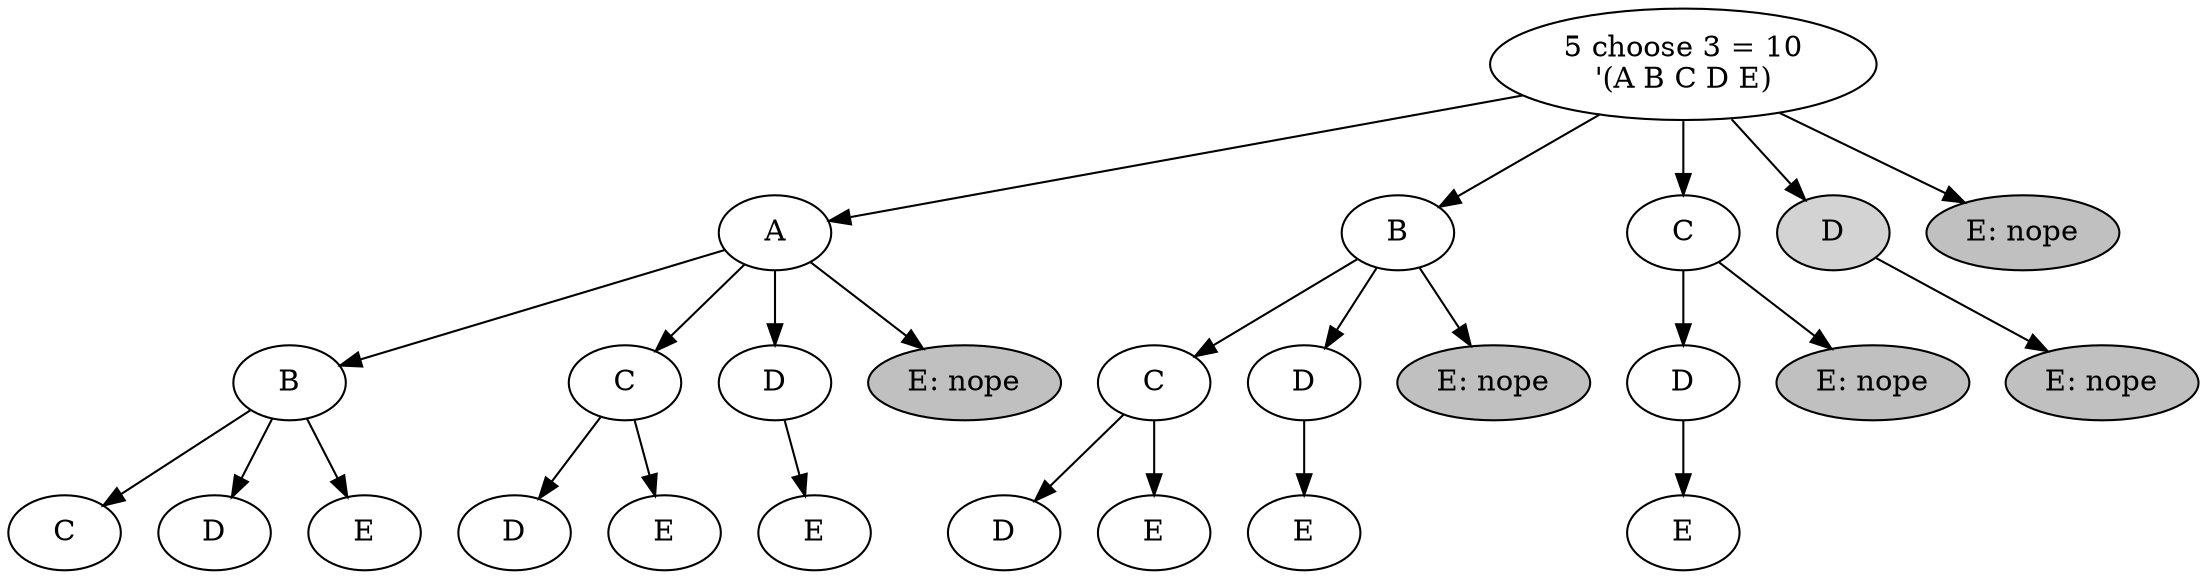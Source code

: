 digraph combinations {
    a1 -> {b1 b2 b3 deadend_D deadend_E0};
    b1 -> {c1 c2 c3 deadend_E1};
    b2 -> {c4 c5 deadend_E2};
    b3 -> {c6 deadend_E3};
    c1 -> {d1 d2 d3};
    c2 -> {d4 d5};
    c3 -> {d6};
    c4 -> {d7 d8};
    c5 -> {d9};
    c6 -> {d10};
    deadend_D -> deadend_E4;
    
    a1 [label = "5 choose 3 = 10\n'(A B C D E)";];
    b1 [label = "A";];
    b2 [label = "B";];
    b3 [label = "C";];
    
    
    c1 [label = "B";];
    c2 [label = "C";];
    c3 [label = "D";];
    c4 [label = "C";];
    c5 [label = "D";];
    c6 [label = "D";];
    
    d1 [label = "C";];
    d2 [label = "D";];
    d3 [label = "E";];
    d4 [label = "D";];
    d5 [label = "E";];
    d6 [label = "E";];
    d7 [label = "D";];
    d8 [label = "E";];
    d9 [label = "E";];
    d10 [label = "E";];
    
    deadend_D [label = "D";style = filled;fillcolor = lightgrey;];
    deadend_E0 [label = "E: nope";style = filled;fillcolor = gray;];
    deadend_E1 [label = "E: nope";style = filled;fillcolor = gray;];
    deadend_E2 [label = "E: nope";style = filled;fillcolor = gray;];
    deadend_E3 [label = "E: nope";style = filled;fillcolor = gray;];
    deadend_E4 [label = "E: nope";style = filled;fillcolor = gray;];
}